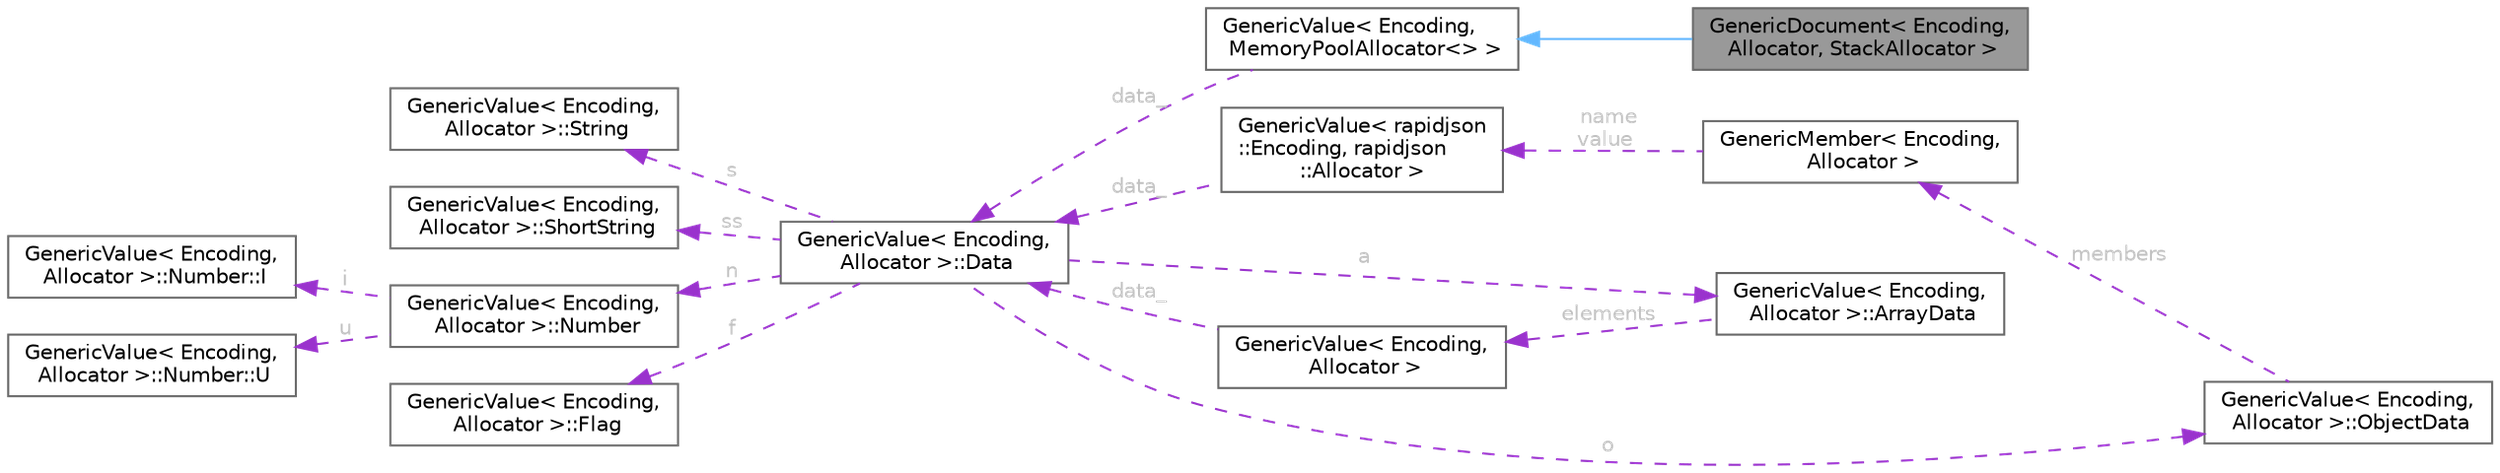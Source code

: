 digraph "GenericDocument&lt; Encoding, Allocator, StackAllocator &gt;"
{
 // LATEX_PDF_SIZE
  bgcolor="transparent";
  edge [fontname=Helvetica,fontsize=10,labelfontname=Helvetica,labelfontsize=10];
  node [fontname=Helvetica,fontsize=10,shape=box,height=0.2,width=0.4];
  rankdir="LR";
  Node1 [id="Node000001",label="GenericDocument\< Encoding,\l Allocator, StackAllocator \>",height=0.2,width=0.4,color="gray40", fillcolor="grey60", style="filled", fontcolor="black",tooltip="A document for parsing JSON text as DOM."];
  Node2 -> Node1 [id="edge1_Node000001_Node000002",dir="back",color="steelblue1",style="solid",tooltip=" "];
  Node2 [id="Node000002",label="GenericValue\< Encoding,\l MemoryPoolAllocator\<\> \>",height=0.2,width=0.4,color="gray40", fillcolor="white", style="filled",URL="$class_generic_value.html",tooltip=" "];
  Node3 -> Node2 [id="edge2_Node000002_Node000003",dir="back",color="darkorchid3",style="dashed",tooltip=" ",label=" data_",fontcolor="grey" ];
  Node3 [id="Node000003",label="GenericValue\< Encoding,\l Allocator \>::Data",height=0.2,width=0.4,color="gray40", fillcolor="white", style="filled",URL="$union_generic_value_1_1_data.html",tooltip=" "];
  Node4 -> Node3 [id="edge3_Node000003_Node000004",dir="back",color="darkorchid3",style="dashed",tooltip=" ",label=" s",fontcolor="grey" ];
  Node4 [id="Node000004",label="GenericValue\< Encoding,\l Allocator \>::String",height=0.2,width=0.4,color="gray40", fillcolor="white", style="filled",URL="$struct_generic_value_1_1_string.html",tooltip=" "];
  Node5 -> Node3 [id="edge4_Node000003_Node000005",dir="back",color="darkorchid3",style="dashed",tooltip=" ",label=" ss",fontcolor="grey" ];
  Node5 [id="Node000005",label="GenericValue\< Encoding,\l Allocator \>::ShortString",height=0.2,width=0.4,color="gray40", fillcolor="white", style="filled",URL="$struct_generic_value_1_1_short_string.html",tooltip=" "];
  Node6 -> Node3 [id="edge5_Node000003_Node000006",dir="back",color="darkorchid3",style="dashed",tooltip=" ",label=" n",fontcolor="grey" ];
  Node6 [id="Node000006",label="GenericValue\< Encoding,\l Allocator \>::Number",height=0.2,width=0.4,color="gray40", fillcolor="white", style="filled",URL="$union_generic_value_1_1_number.html",tooltip=" "];
  Node7 -> Node6 [id="edge6_Node000006_Node000007",dir="back",color="darkorchid3",style="dashed",tooltip=" ",label=" i",fontcolor="grey" ];
  Node7 [id="Node000007",label="GenericValue\< Encoding,\l Allocator \>::Number::I",height=0.2,width=0.4,color="gray40", fillcolor="white", style="filled",URL="$struct_generic_value_1_1_number_1_1_i.html",tooltip=" "];
  Node8 -> Node6 [id="edge7_Node000006_Node000008",dir="back",color="darkorchid3",style="dashed",tooltip=" ",label=" u",fontcolor="grey" ];
  Node8 [id="Node000008",label="GenericValue\< Encoding,\l Allocator \>::Number::U",height=0.2,width=0.4,color="gray40", fillcolor="white", style="filled",URL="$struct_generic_value_1_1_number_1_1_u.html",tooltip=" "];
  Node9 -> Node3 [id="edge8_Node000003_Node000009",dir="back",color="darkorchid3",style="dashed",tooltip=" ",label=" o",fontcolor="grey" ];
  Node9 [id="Node000009",label="GenericValue\< Encoding,\l Allocator \>::ObjectData",height=0.2,width=0.4,color="gray40", fillcolor="white", style="filled",URL="$struct_generic_value_1_1_object_data.html",tooltip=" "];
  Node10 -> Node9 [id="edge9_Node000009_Node000010",dir="back",color="darkorchid3",style="dashed",tooltip=" ",label=" members",fontcolor="grey" ];
  Node10 [id="Node000010",label="GenericMember\< Encoding,\l Allocator \>",height=0.2,width=0.4,color="gray40", fillcolor="white", style="filled",URL="$struct_generic_member.html",tooltip="Name-value pair in a JSON object value."];
  Node11 -> Node10 [id="edge10_Node000010_Node000011",dir="back",color="darkorchid3",style="dashed",tooltip=" ",label=" name\nvalue",fontcolor="grey" ];
  Node11 [id="Node000011",label="GenericValue\< rapidjson\l::Encoding, rapidjson\l::Allocator \>",height=0.2,width=0.4,color="gray40", fillcolor="white", style="filled",URL="$class_generic_value.html",tooltip=" "];
  Node3 -> Node11 [id="edge11_Node000011_Node000003",dir="back",color="darkorchid3",style="dashed",tooltip=" ",label=" data_",fontcolor="grey" ];
  Node12 -> Node3 [id="edge12_Node000003_Node000012",dir="back",color="darkorchid3",style="dashed",tooltip=" ",label=" a",fontcolor="grey" ];
  Node12 [id="Node000012",label="GenericValue\< Encoding,\l Allocator \>::ArrayData",height=0.2,width=0.4,color="gray40", fillcolor="white", style="filled",URL="$struct_generic_value_1_1_array_data.html",tooltip=" "];
  Node13 -> Node12 [id="edge13_Node000012_Node000013",dir="back",color="darkorchid3",style="dashed",tooltip=" ",label=" elements",fontcolor="grey" ];
  Node13 [id="Node000013",label="GenericValue\< Encoding,\l Allocator \>",height=0.2,width=0.4,color="gray40", fillcolor="white", style="filled",URL="$class_generic_value.html",tooltip="Represents a JSON value. Use Value for UTF8 encoding and default allocator."];
  Node3 -> Node13 [id="edge14_Node000013_Node000003",dir="back",color="darkorchid3",style="dashed",tooltip=" ",label=" data_",fontcolor="grey" ];
  Node14 -> Node3 [id="edge15_Node000003_Node000014",dir="back",color="darkorchid3",style="dashed",tooltip=" ",label=" f",fontcolor="grey" ];
  Node14 [id="Node000014",label="GenericValue\< Encoding,\l Allocator \>::Flag",height=0.2,width=0.4,color="gray40", fillcolor="white", style="filled",URL="$struct_generic_value_1_1_flag.html",tooltip=" "];
}
